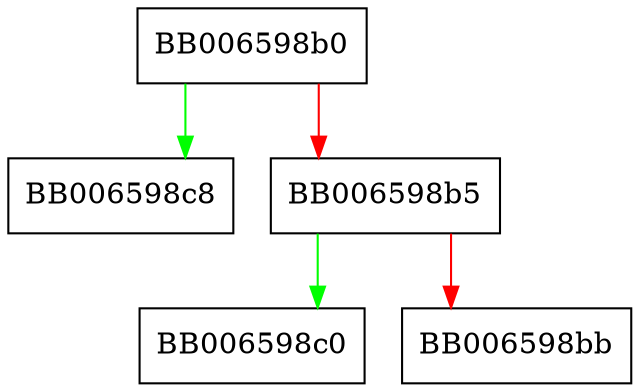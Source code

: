 digraph X509_policy_tree_get0_user_policies {
  node [shape="box"];
  graph [splines=ortho];
  BB006598b0 -> BB006598c8 [color="green"];
  BB006598b0 -> BB006598b5 [color="red"];
  BB006598b5 -> BB006598c0 [color="green"];
  BB006598b5 -> BB006598bb [color="red"];
}